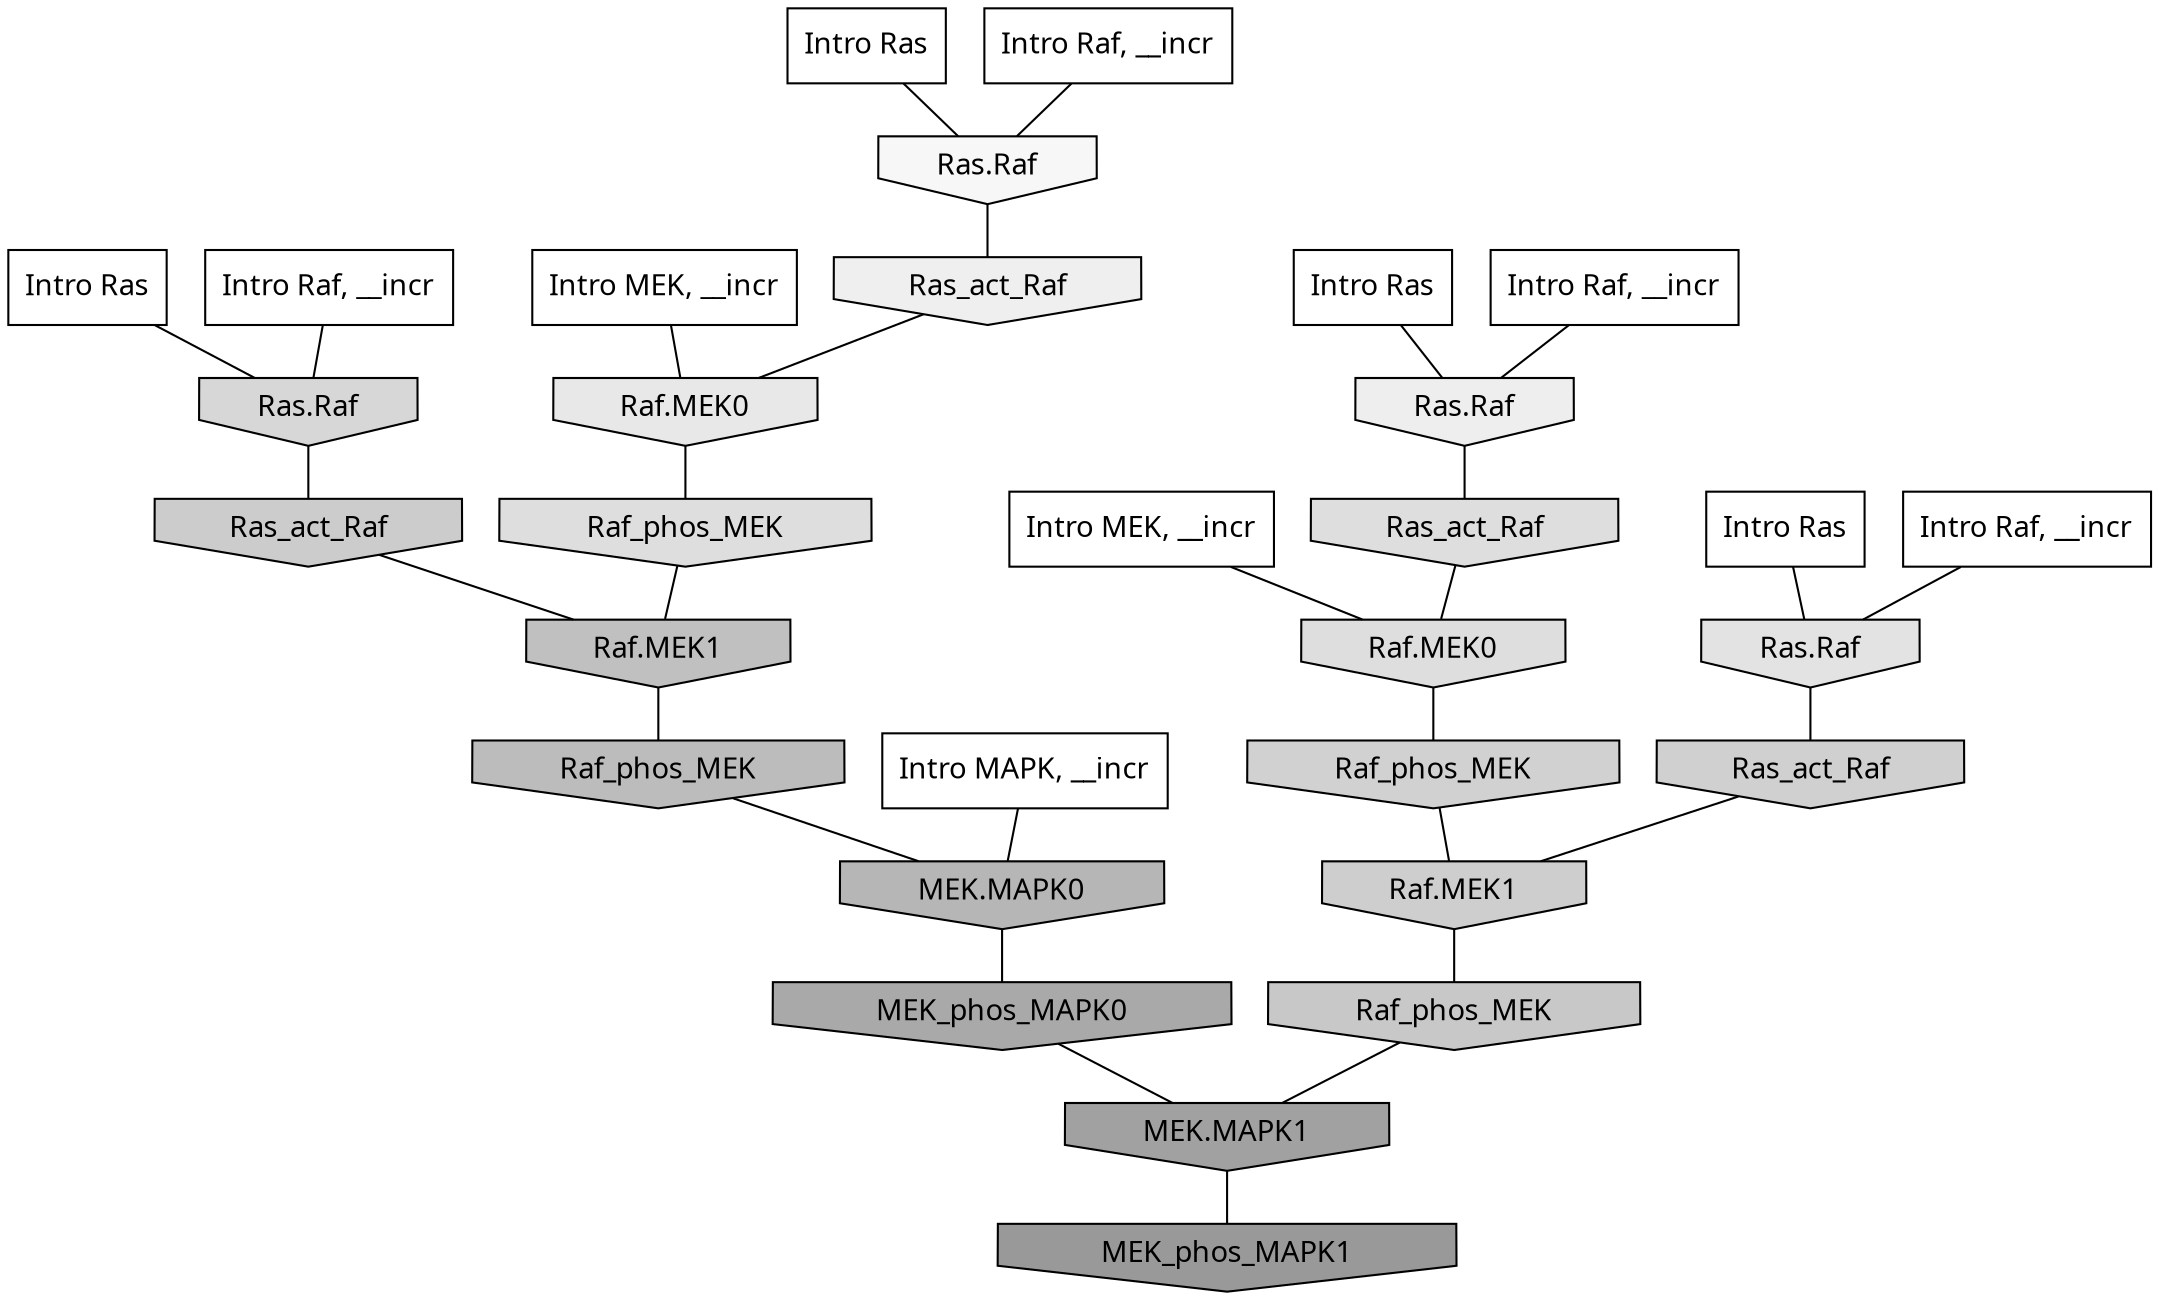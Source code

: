 digraph G{
  rankdir="TB";
  ranksep=0.30;
  node [fontname="CMU Serif"];
  edge [fontname="CMU Serif"];
  
  25 [label="Intro Ras", shape=rectangle, style=filled, fillcolor="0.000 0.000 1.000"]
  
  31 [label="Intro Ras", shape=rectangle, style=filled, fillcolor="0.000 0.000 1.000"]
  
  64 [label="Intro Ras", shape=rectangle, style=filled, fillcolor="0.000 0.000 1.000"]
  
  71 [label="Intro Ras", shape=rectangle, style=filled, fillcolor="0.000 0.000 1.000"]
  
  265 [label="Intro Raf, __incr", shape=rectangle, style=filled, fillcolor="0.000 0.000 1.000"]
  
  271 [label="Intro Raf, __incr", shape=rectangle, style=filled, fillcolor="0.000 0.000 1.000"]
  
  735 [label="Intro Raf, __incr", shape=rectangle, style=filled, fillcolor="0.000 0.000 1.000"]
  
  1070 [label="Intro Raf, __incr", shape=rectangle, style=filled, fillcolor="0.000 0.000 1.000"]
  
  1282 [label="Intro MEK, __incr", shape=rectangle, style=filled, fillcolor="0.000 0.000 1.000"]
  
  1712 [label="Intro MEK, __incr", shape=rectangle, style=filled, fillcolor="0.000 0.000 1.000"]
  
  2168 [label="Intro MAPK, __incr", shape=rectangle, style=filled, fillcolor="0.000 0.000 1.000"]
  
  3514 [label="Ras.Raf", shape=invhouse, style=filled, fillcolor="0.000 0.000 0.966"]
  
  3801 [label="Ras_act_Raf", shape=invhouse, style=filled, fillcolor="0.000 0.000 0.937"]
  
  3908 [label="Ras.Raf", shape=invhouse, style=filled, fillcolor="0.000 0.000 0.930"]
  
  4265 [label="Raf.MEK0", shape=invhouse, style=filled, fillcolor="0.000 0.000 0.907"]
  
  4538 [label="Ras.Raf", shape=invhouse, style=filled, fillcolor="0.000 0.000 0.887"]
  
  4829 [label="Raf_phos_MEK", shape=invhouse, style=filled, fillcolor="0.000 0.000 0.870"]
  
  4836 [label="Ras_act_Raf", shape=invhouse, style=filled, fillcolor="0.000 0.000 0.870"]
  
  4839 [label="Raf.MEK0", shape=invhouse, style=filled, fillcolor="0.000 0.000 0.870"]
  
  5292 [label="Ras.Raf", shape=invhouse, style=filled, fillcolor="0.000 0.000 0.842"]
  
  5690 [label="Raf_phos_MEK", shape=invhouse, style=filled, fillcolor="0.000 0.000 0.817"]
  
  5773 [label="Ras_act_Raf", shape=invhouse, style=filled, fillcolor="0.000 0.000 0.814"]
  
  5935 [label="Raf.MEK1", shape=invhouse, style=filled, fillcolor="0.000 0.000 0.806"]
  
  6044 [label="Ras_act_Raf", shape=invhouse, style=filled, fillcolor="0.000 0.000 0.799"]
  
  6363 [label="Raf_phos_MEK", shape=invhouse, style=filled, fillcolor="0.000 0.000 0.785"]
  
  7219 [label="Raf.MEK1", shape=invhouse, style=filled, fillcolor="0.000 0.000 0.753"]
  
  7681 [label="Raf_phos_MEK", shape=invhouse, style=filled, fillcolor="0.000 0.000 0.738"]
  
  8524 [label="MEK.MAPK0", shape=invhouse, style=filled, fillcolor="0.000 0.000 0.713"]
  
  10592 [label="MEK_phos_MAPK0", shape=invhouse, style=filled, fillcolor="0.000 0.000 0.663"]
  
  12233 [label="MEK.MAPK1", shape=invhouse, style=filled, fillcolor="0.000 0.000 0.632"]
  
  14345 [label="MEK_phos_MAPK1", shape=invhouse, style=filled, fillcolor="0.000 0.000 0.600"]
  
  
  12233 -> 14345 [dir=none, color="0.000 0.000 0.000"] 
  10592 -> 12233 [dir=none, color="0.000 0.000 0.000"] 
  8524 -> 10592 [dir=none, color="0.000 0.000 0.000"] 
  7681 -> 8524 [dir=none, color="0.000 0.000 0.000"] 
  7219 -> 7681 [dir=none, color="0.000 0.000 0.000"] 
  6363 -> 12233 [dir=none, color="0.000 0.000 0.000"] 
  6044 -> 7219 [dir=none, color="0.000 0.000 0.000"] 
  5935 -> 6363 [dir=none, color="0.000 0.000 0.000"] 
  5773 -> 5935 [dir=none, color="0.000 0.000 0.000"] 
  5690 -> 5935 [dir=none, color="0.000 0.000 0.000"] 
  5292 -> 6044 [dir=none, color="0.000 0.000 0.000"] 
  4839 -> 5690 [dir=none, color="0.000 0.000 0.000"] 
  4836 -> 4839 [dir=none, color="0.000 0.000 0.000"] 
  4829 -> 7219 [dir=none, color="0.000 0.000 0.000"] 
  4538 -> 5773 [dir=none, color="0.000 0.000 0.000"] 
  4265 -> 4829 [dir=none, color="0.000 0.000 0.000"] 
  3908 -> 4836 [dir=none, color="0.000 0.000 0.000"] 
  3801 -> 4265 [dir=none, color="0.000 0.000 0.000"] 
  3514 -> 3801 [dir=none, color="0.000 0.000 0.000"] 
  2168 -> 8524 [dir=none, color="0.000 0.000 0.000"] 
  1712 -> 4265 [dir=none, color="0.000 0.000 0.000"] 
  1282 -> 4839 [dir=none, color="0.000 0.000 0.000"] 
  1070 -> 4538 [dir=none, color="0.000 0.000 0.000"] 
  735 -> 3908 [dir=none, color="0.000 0.000 0.000"] 
  271 -> 3514 [dir=none, color="0.000 0.000 0.000"] 
  265 -> 5292 [dir=none, color="0.000 0.000 0.000"] 
  71 -> 3908 [dir=none, color="0.000 0.000 0.000"] 
  64 -> 4538 [dir=none, color="0.000 0.000 0.000"] 
  31 -> 3514 [dir=none, color="0.000 0.000 0.000"] 
  25 -> 5292 [dir=none, color="0.000 0.000 0.000"] 
  
  }
